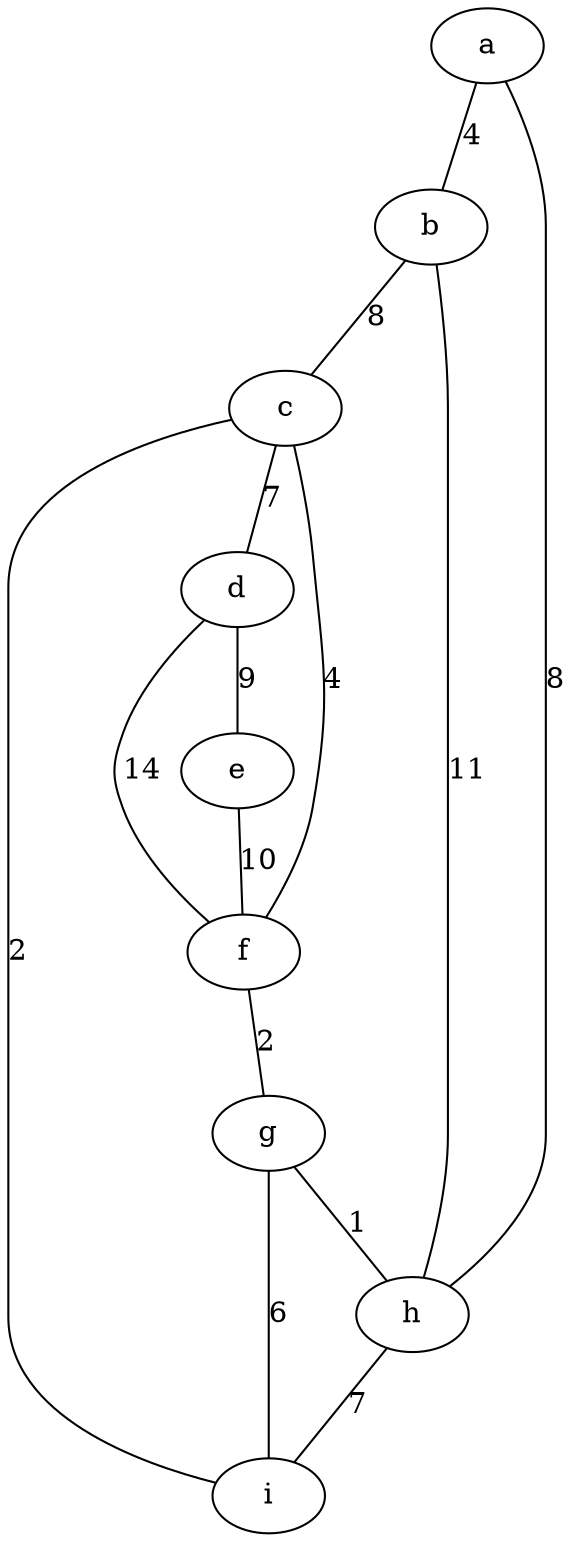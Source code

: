 graph G {
// nodes
a;
b;
c;
d;
e;
f;
g;
h;
i;
// edges
a -- b [label="4"];
a -- h [label="8"];
b -- c [label="8"];
b -- h [label="11"];
c -- d [label="7"];
c -- f [label="4"];
c -- i [label="2"];
d -- e [label="9"];
d -- f [label="14"];
e -- f [label="10"];
f -- g [label="2"];
g -- i [label="6"];
g -- h [label="1"];
h -- i [label="7"]; 
}
